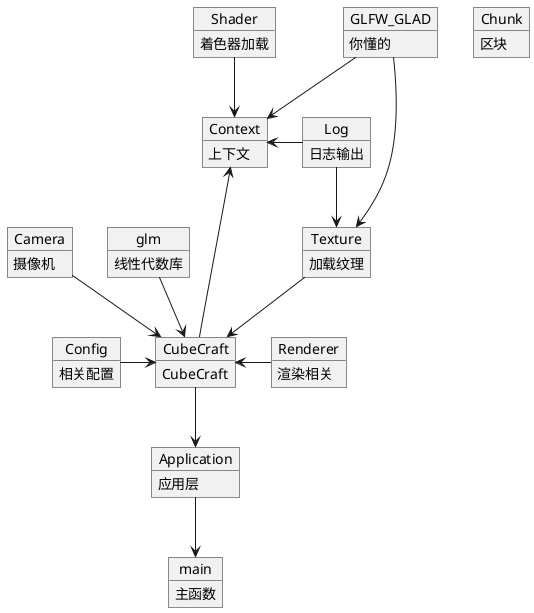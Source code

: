 @startuml headers 

object main{
    主函数
}
object Application{
    应用层
}
object CubeCraft{
    CubeCraft
}
object Context{
    上下文
}

object Camera{
    摄像机
}
object Shader{
    着色器加载
}

object Log{
    日志输出
}
object Config{
    相关配置
}

object glm{
    线性代数库
}
object GLFW_GLAD{
    你懂的
}

object Texture{
    加载纹理
}

object Renderer{
    渲染相关
}
object Chunk{
    区块
}

Application --> main
CubeCraft --> Application

Camera --> CubeCraft
glm --> CubeCraft
Config -> CubeCraft
Texture --> CubeCraft
Renderer -left-> CubeCraft

GLFW_GLAD --> Context
Shader --> Context
Log -left-> Context
CubeCraft --> Context

GLFW_GLAD --> Texture
Log --> Texture

@enduml